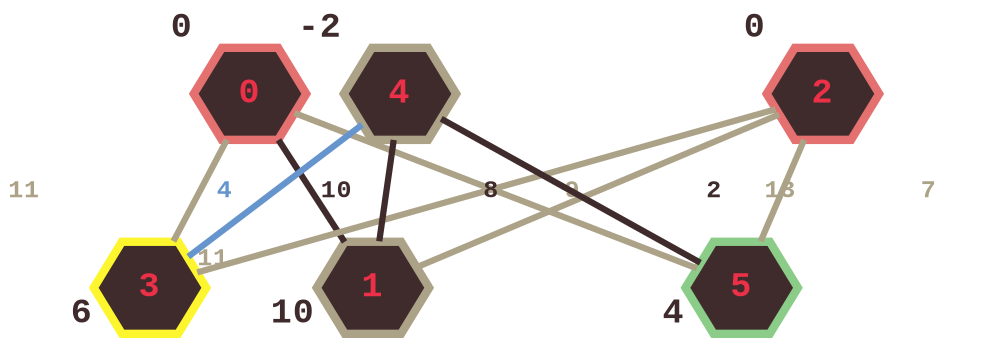 graph D {

graph [bgcolor=transparent];
node [style=filled shape=hexagon fillcolor="#3f2b2c" color="#aca287"
      fontcolor="#ec3047" fontsize=17 penwidth=4 fontname="Courier New Bold"]
edge [fontsize=12 fontcolor="#3f2b2c" fontname="Courier New Bold" penwidth=3
      color="#3f2b2c"]
splines=false

0 [pos="0,0" color="#e47070" xlabel=<<font color="#3f2b2c">0</font>>
   xlp="45,0"]
1 [pos="0,-300" xlabel=<<font color="#3f2b2c">10</font>> xlp="45,-300"]
2 [pos="200,0" color="#e47070" xlabel=<<font color="#3f2b2c">0</font>>
   xlp="245,0"]
3 [pos="200,-300" color="#fdf62e" xlabel=<<font color="#3f2b2c">6</font>>
   xlp="245,-300"]
4 [pos="400,0" xlabel=<<font color="#3f2b2c">-2</font>> xlp="445,0"]
5 [pos="400,-300" color="#8bcd88" xlabel=<<font color="#3f2b2c">4</font>>
   xlp="445,-300"]

0 -- 1 [label="10 "]
0 -- 3 [label="11    " color="#aca287" fontcolor="#aca287"]
0 -- 5 [label="9      " color="#aca287" fontcolor="#aca287"]

2 -- 1 [label="13    " color="#aca287" fontcolor="#aca287"]
2 -- 3 [headlabel="11" color="#aca287" fontcolor="#aca287"]
2 -- 5 [label="7    " color="#aca287" fontcolor="#aca287"]

4 -- 1 [label="      8"]
4 -- 3 [label="4    " color="#6695cd" fontcolor="#6695cd"]
4 -- 5 [label="2 "]
}
